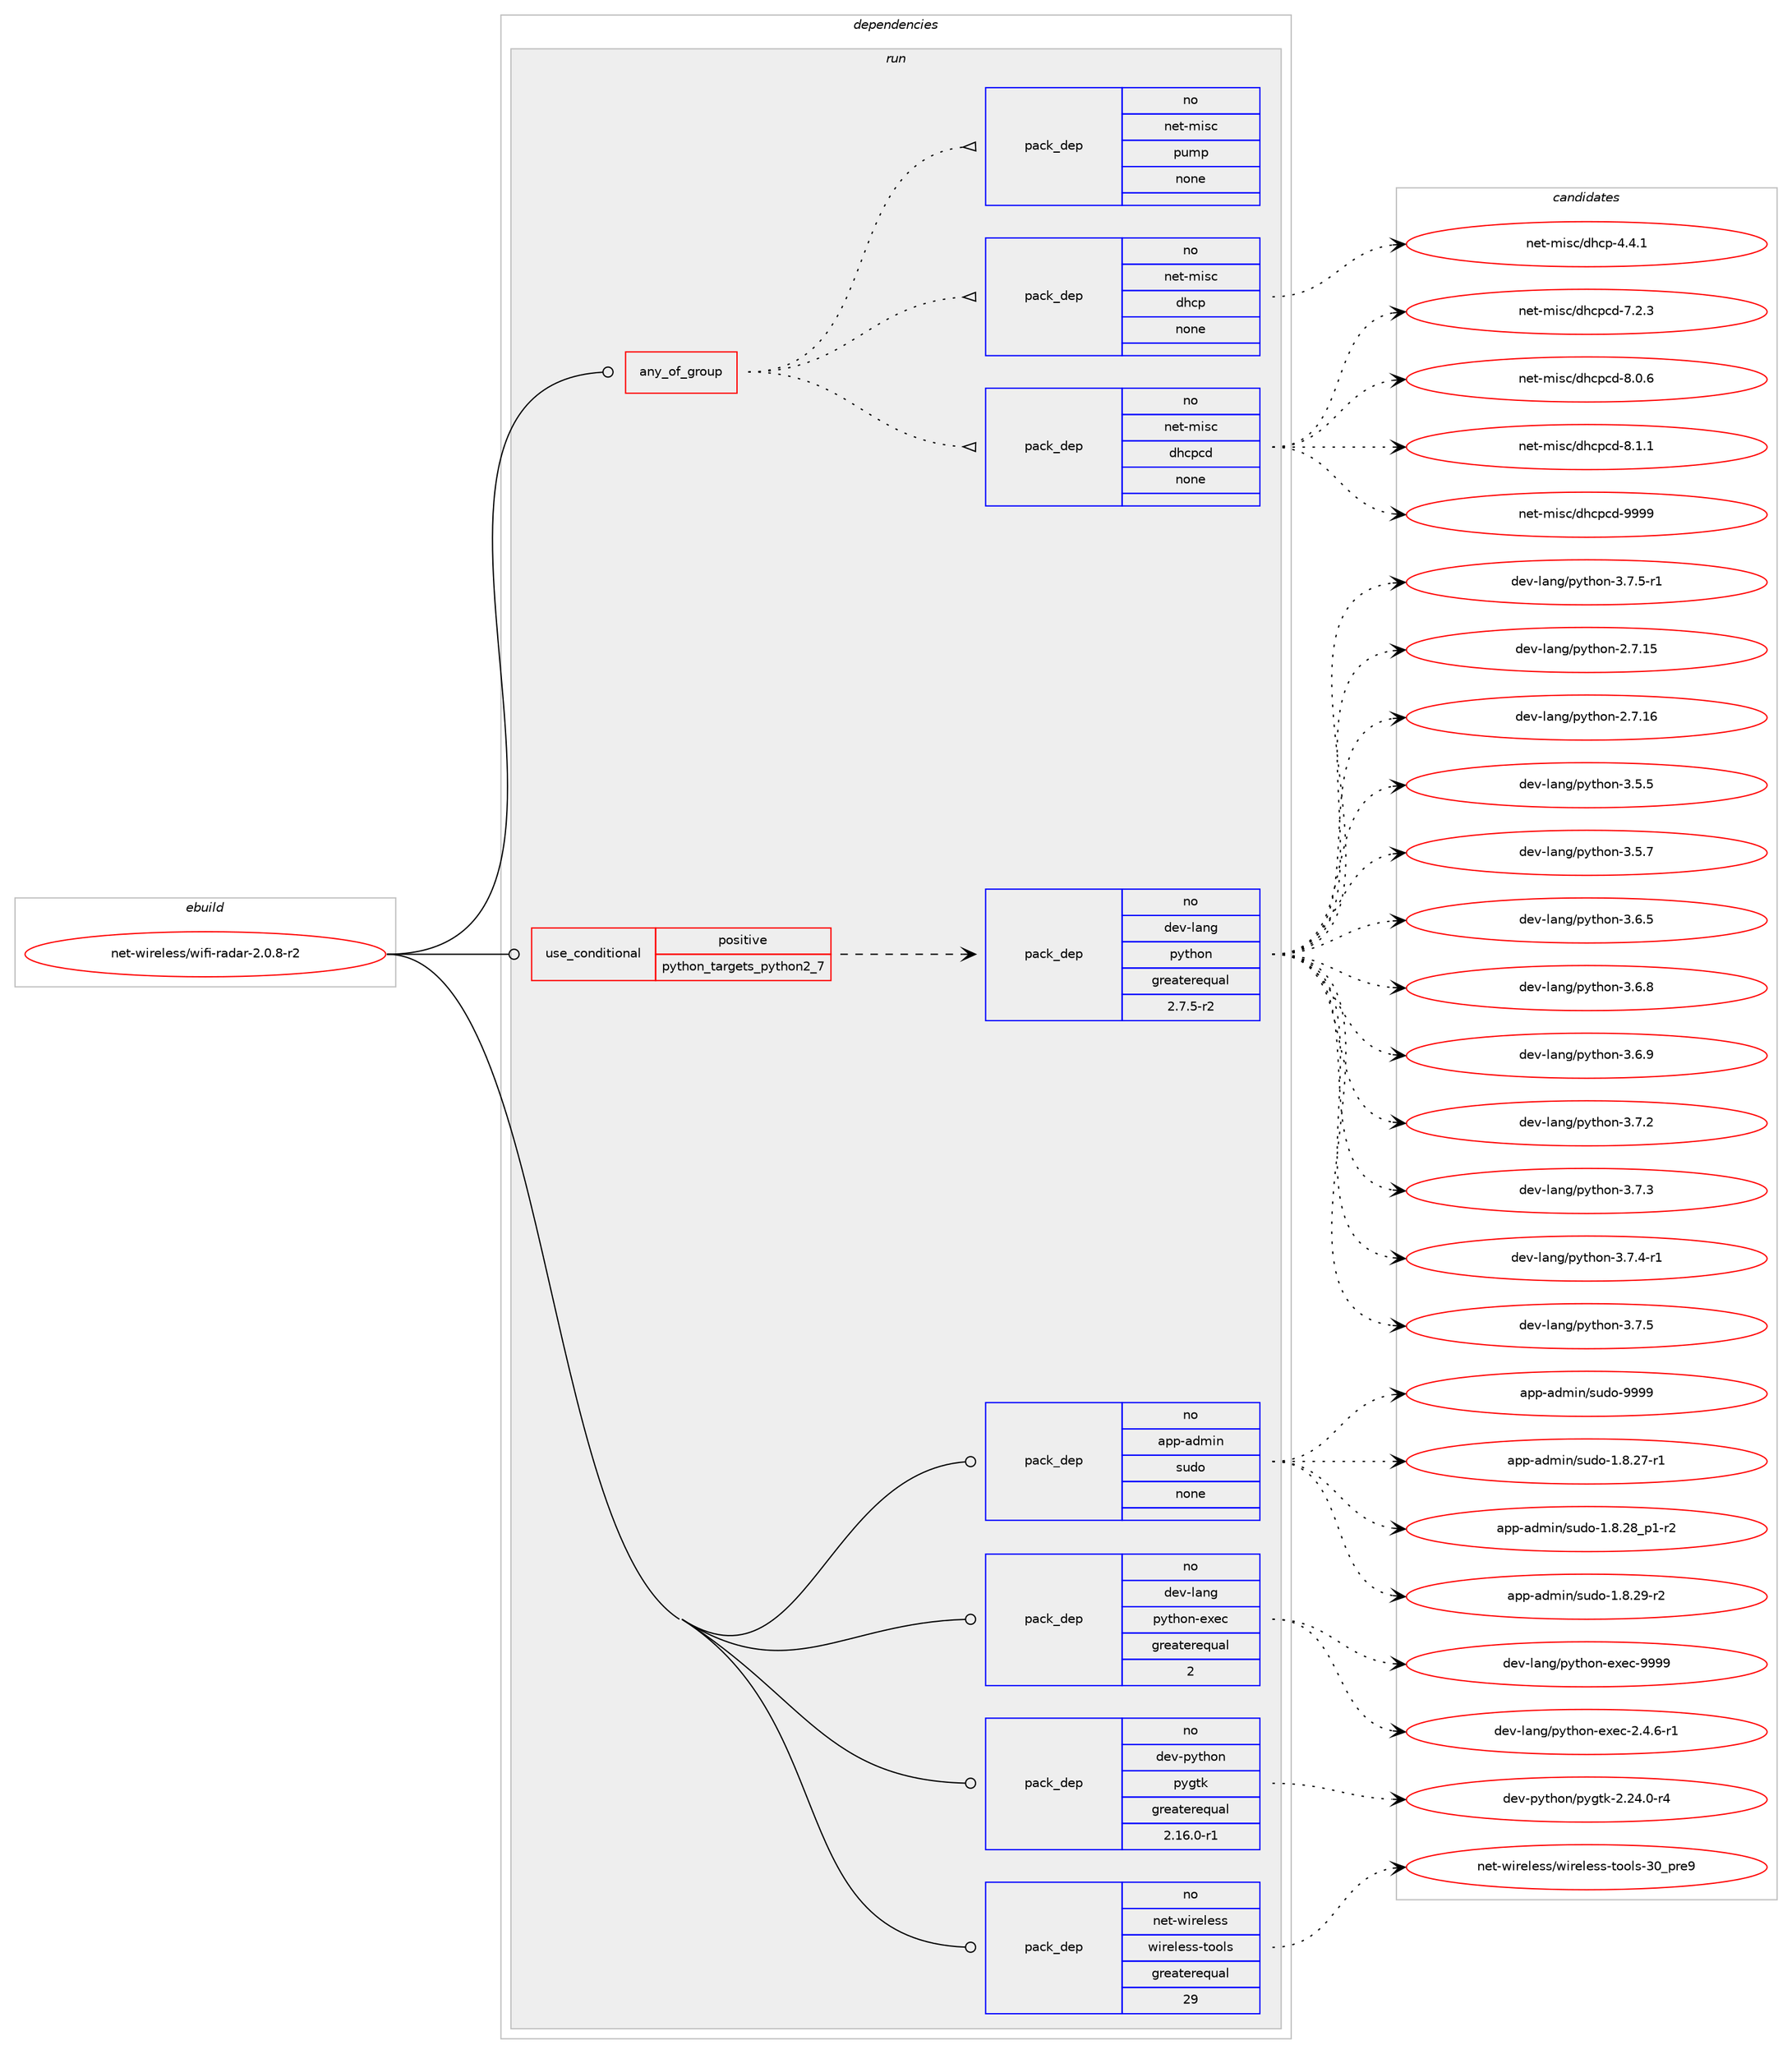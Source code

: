 digraph prolog {

# *************
# Graph options
# *************

newrank=true;
concentrate=true;
compound=true;
graph [rankdir=LR,fontname=Helvetica,fontsize=10,ranksep=1.5];#, ranksep=2.5, nodesep=0.2];
edge  [arrowhead=vee];
node  [fontname=Helvetica,fontsize=10];

# **********
# The ebuild
# **********

subgraph cluster_leftcol {
color=gray;
rank=same;
label=<<i>ebuild</i>>;
id [label="net-wireless/wifi-radar-2.0.8-r2", color=red, width=4, href="../net-wireless/wifi-radar-2.0.8-r2.svg"];
}

# ****************
# The dependencies
# ****************

subgraph cluster_midcol {
color=gray;
label=<<i>dependencies</i>>;
subgraph cluster_compile {
fillcolor="#eeeeee";
style=filled;
label=<<i>compile</i>>;
}
subgraph cluster_compileandrun {
fillcolor="#eeeeee";
style=filled;
label=<<i>compile and run</i>>;
}
subgraph cluster_run {
fillcolor="#eeeeee";
style=filled;
label=<<i>run</i>>;
subgraph any14427 {
dependency845563 [label=<<TABLE BORDER="0" CELLBORDER="1" CELLSPACING="0" CELLPADDING="4"><TR><TD CELLPADDING="10">any_of_group</TD></TR></TABLE>>, shape=none, color=red];subgraph pack624420 {
dependency845564 [label=<<TABLE BORDER="0" CELLBORDER="1" CELLSPACING="0" CELLPADDING="4" WIDTH="220"><TR><TD ROWSPAN="6" CELLPADDING="30">pack_dep</TD></TR><TR><TD WIDTH="110">no</TD></TR><TR><TD>net-misc</TD></TR><TR><TD>dhcpcd</TD></TR><TR><TD>none</TD></TR><TR><TD></TD></TR></TABLE>>, shape=none, color=blue];
}
dependency845563:e -> dependency845564:w [weight=20,style="dotted",arrowhead="oinv"];
subgraph pack624421 {
dependency845565 [label=<<TABLE BORDER="0" CELLBORDER="1" CELLSPACING="0" CELLPADDING="4" WIDTH="220"><TR><TD ROWSPAN="6" CELLPADDING="30">pack_dep</TD></TR><TR><TD WIDTH="110">no</TD></TR><TR><TD>net-misc</TD></TR><TR><TD>dhcp</TD></TR><TR><TD>none</TD></TR><TR><TD></TD></TR></TABLE>>, shape=none, color=blue];
}
dependency845563:e -> dependency845565:w [weight=20,style="dotted",arrowhead="oinv"];
subgraph pack624422 {
dependency845566 [label=<<TABLE BORDER="0" CELLBORDER="1" CELLSPACING="0" CELLPADDING="4" WIDTH="220"><TR><TD ROWSPAN="6" CELLPADDING="30">pack_dep</TD></TR><TR><TD WIDTH="110">no</TD></TR><TR><TD>net-misc</TD></TR><TR><TD>pump</TD></TR><TR><TD>none</TD></TR><TR><TD></TD></TR></TABLE>>, shape=none, color=blue];
}
dependency845563:e -> dependency845566:w [weight=20,style="dotted",arrowhead="oinv"];
}
id:e -> dependency845563:w [weight=20,style="solid",arrowhead="odot"];
subgraph cond206213 {
dependency845567 [label=<<TABLE BORDER="0" CELLBORDER="1" CELLSPACING="0" CELLPADDING="4"><TR><TD ROWSPAN="3" CELLPADDING="10">use_conditional</TD></TR><TR><TD>positive</TD></TR><TR><TD>python_targets_python2_7</TD></TR></TABLE>>, shape=none, color=red];
subgraph pack624423 {
dependency845568 [label=<<TABLE BORDER="0" CELLBORDER="1" CELLSPACING="0" CELLPADDING="4" WIDTH="220"><TR><TD ROWSPAN="6" CELLPADDING="30">pack_dep</TD></TR><TR><TD WIDTH="110">no</TD></TR><TR><TD>dev-lang</TD></TR><TR><TD>python</TD></TR><TR><TD>greaterequal</TD></TR><TR><TD>2.7.5-r2</TD></TR></TABLE>>, shape=none, color=blue];
}
dependency845567:e -> dependency845568:w [weight=20,style="dashed",arrowhead="vee"];
}
id:e -> dependency845567:w [weight=20,style="solid",arrowhead="odot"];
subgraph pack624424 {
dependency845569 [label=<<TABLE BORDER="0" CELLBORDER="1" CELLSPACING="0" CELLPADDING="4" WIDTH="220"><TR><TD ROWSPAN="6" CELLPADDING="30">pack_dep</TD></TR><TR><TD WIDTH="110">no</TD></TR><TR><TD>app-admin</TD></TR><TR><TD>sudo</TD></TR><TR><TD>none</TD></TR><TR><TD></TD></TR></TABLE>>, shape=none, color=blue];
}
id:e -> dependency845569:w [weight=20,style="solid",arrowhead="odot"];
subgraph pack624425 {
dependency845570 [label=<<TABLE BORDER="0" CELLBORDER="1" CELLSPACING="0" CELLPADDING="4" WIDTH="220"><TR><TD ROWSPAN="6" CELLPADDING="30">pack_dep</TD></TR><TR><TD WIDTH="110">no</TD></TR><TR><TD>dev-lang</TD></TR><TR><TD>python-exec</TD></TR><TR><TD>greaterequal</TD></TR><TR><TD>2</TD></TR></TABLE>>, shape=none, color=blue];
}
id:e -> dependency845570:w [weight=20,style="solid",arrowhead="odot"];
subgraph pack624426 {
dependency845571 [label=<<TABLE BORDER="0" CELLBORDER="1" CELLSPACING="0" CELLPADDING="4" WIDTH="220"><TR><TD ROWSPAN="6" CELLPADDING="30">pack_dep</TD></TR><TR><TD WIDTH="110">no</TD></TR><TR><TD>dev-python</TD></TR><TR><TD>pygtk</TD></TR><TR><TD>greaterequal</TD></TR><TR><TD>2.16.0-r1</TD></TR></TABLE>>, shape=none, color=blue];
}
id:e -> dependency845571:w [weight=20,style="solid",arrowhead="odot"];
subgraph pack624427 {
dependency845572 [label=<<TABLE BORDER="0" CELLBORDER="1" CELLSPACING="0" CELLPADDING="4" WIDTH="220"><TR><TD ROWSPAN="6" CELLPADDING="30">pack_dep</TD></TR><TR><TD WIDTH="110">no</TD></TR><TR><TD>net-wireless</TD></TR><TR><TD>wireless-tools</TD></TR><TR><TD>greaterequal</TD></TR><TR><TD>29</TD></TR></TABLE>>, shape=none, color=blue];
}
id:e -> dependency845572:w [weight=20,style="solid",arrowhead="odot"];
}
}

# **************
# The candidates
# **************

subgraph cluster_choices {
rank=same;
color=gray;
label=<<i>candidates</i>>;

subgraph choice624420 {
color=black;
nodesep=1;
choice1101011164510910511599471001049911299100455546504651 [label="net-misc/dhcpcd-7.2.3", color=red, width=4,href="../net-misc/dhcpcd-7.2.3.svg"];
choice1101011164510910511599471001049911299100455646484654 [label="net-misc/dhcpcd-8.0.6", color=red, width=4,href="../net-misc/dhcpcd-8.0.6.svg"];
choice1101011164510910511599471001049911299100455646494649 [label="net-misc/dhcpcd-8.1.1", color=red, width=4,href="../net-misc/dhcpcd-8.1.1.svg"];
choice11010111645109105115994710010499112991004557575757 [label="net-misc/dhcpcd-9999", color=red, width=4,href="../net-misc/dhcpcd-9999.svg"];
dependency845564:e -> choice1101011164510910511599471001049911299100455546504651:w [style=dotted,weight="100"];
dependency845564:e -> choice1101011164510910511599471001049911299100455646484654:w [style=dotted,weight="100"];
dependency845564:e -> choice1101011164510910511599471001049911299100455646494649:w [style=dotted,weight="100"];
dependency845564:e -> choice11010111645109105115994710010499112991004557575757:w [style=dotted,weight="100"];
}
subgraph choice624421 {
color=black;
nodesep=1;
choice11010111645109105115994710010499112455246524649 [label="net-misc/dhcp-4.4.1", color=red, width=4,href="../net-misc/dhcp-4.4.1.svg"];
dependency845565:e -> choice11010111645109105115994710010499112455246524649:w [style=dotted,weight="100"];
}
subgraph choice624422 {
color=black;
nodesep=1;
}
subgraph choice624423 {
color=black;
nodesep=1;
choice10010111845108971101034711212111610411111045504655464953 [label="dev-lang/python-2.7.15", color=red, width=4,href="../dev-lang/python-2.7.15.svg"];
choice10010111845108971101034711212111610411111045504655464954 [label="dev-lang/python-2.7.16", color=red, width=4,href="../dev-lang/python-2.7.16.svg"];
choice100101118451089711010347112121116104111110455146534653 [label="dev-lang/python-3.5.5", color=red, width=4,href="../dev-lang/python-3.5.5.svg"];
choice100101118451089711010347112121116104111110455146534655 [label="dev-lang/python-3.5.7", color=red, width=4,href="../dev-lang/python-3.5.7.svg"];
choice100101118451089711010347112121116104111110455146544653 [label="dev-lang/python-3.6.5", color=red, width=4,href="../dev-lang/python-3.6.5.svg"];
choice100101118451089711010347112121116104111110455146544656 [label="dev-lang/python-3.6.8", color=red, width=4,href="../dev-lang/python-3.6.8.svg"];
choice100101118451089711010347112121116104111110455146544657 [label="dev-lang/python-3.6.9", color=red, width=4,href="../dev-lang/python-3.6.9.svg"];
choice100101118451089711010347112121116104111110455146554650 [label="dev-lang/python-3.7.2", color=red, width=4,href="../dev-lang/python-3.7.2.svg"];
choice100101118451089711010347112121116104111110455146554651 [label="dev-lang/python-3.7.3", color=red, width=4,href="../dev-lang/python-3.7.3.svg"];
choice1001011184510897110103471121211161041111104551465546524511449 [label="dev-lang/python-3.7.4-r1", color=red, width=4,href="../dev-lang/python-3.7.4-r1.svg"];
choice100101118451089711010347112121116104111110455146554653 [label="dev-lang/python-3.7.5", color=red, width=4,href="../dev-lang/python-3.7.5.svg"];
choice1001011184510897110103471121211161041111104551465546534511449 [label="dev-lang/python-3.7.5-r1", color=red, width=4,href="../dev-lang/python-3.7.5-r1.svg"];
dependency845568:e -> choice10010111845108971101034711212111610411111045504655464953:w [style=dotted,weight="100"];
dependency845568:e -> choice10010111845108971101034711212111610411111045504655464954:w [style=dotted,weight="100"];
dependency845568:e -> choice100101118451089711010347112121116104111110455146534653:w [style=dotted,weight="100"];
dependency845568:e -> choice100101118451089711010347112121116104111110455146534655:w [style=dotted,weight="100"];
dependency845568:e -> choice100101118451089711010347112121116104111110455146544653:w [style=dotted,weight="100"];
dependency845568:e -> choice100101118451089711010347112121116104111110455146544656:w [style=dotted,weight="100"];
dependency845568:e -> choice100101118451089711010347112121116104111110455146544657:w [style=dotted,weight="100"];
dependency845568:e -> choice100101118451089711010347112121116104111110455146554650:w [style=dotted,weight="100"];
dependency845568:e -> choice100101118451089711010347112121116104111110455146554651:w [style=dotted,weight="100"];
dependency845568:e -> choice1001011184510897110103471121211161041111104551465546524511449:w [style=dotted,weight="100"];
dependency845568:e -> choice100101118451089711010347112121116104111110455146554653:w [style=dotted,weight="100"];
dependency845568:e -> choice1001011184510897110103471121211161041111104551465546534511449:w [style=dotted,weight="100"];
}
subgraph choice624424 {
color=black;
nodesep=1;
choice97112112459710010910511047115117100111454946564650554511449 [label="app-admin/sudo-1.8.27-r1", color=red, width=4,href="../app-admin/sudo-1.8.27-r1.svg"];
choice971121124597100109105110471151171001114549465646505695112494511450 [label="app-admin/sudo-1.8.28_p1-r2", color=red, width=4,href="../app-admin/sudo-1.8.28_p1-r2.svg"];
choice97112112459710010910511047115117100111454946564650574511450 [label="app-admin/sudo-1.8.29-r2", color=red, width=4,href="../app-admin/sudo-1.8.29-r2.svg"];
choice971121124597100109105110471151171001114557575757 [label="app-admin/sudo-9999", color=red, width=4,href="../app-admin/sudo-9999.svg"];
dependency845569:e -> choice97112112459710010910511047115117100111454946564650554511449:w [style=dotted,weight="100"];
dependency845569:e -> choice971121124597100109105110471151171001114549465646505695112494511450:w [style=dotted,weight="100"];
dependency845569:e -> choice97112112459710010910511047115117100111454946564650574511450:w [style=dotted,weight="100"];
dependency845569:e -> choice971121124597100109105110471151171001114557575757:w [style=dotted,weight="100"];
}
subgraph choice624425 {
color=black;
nodesep=1;
choice10010111845108971101034711212111610411111045101120101994550465246544511449 [label="dev-lang/python-exec-2.4.6-r1", color=red, width=4,href="../dev-lang/python-exec-2.4.6-r1.svg"];
choice10010111845108971101034711212111610411111045101120101994557575757 [label="dev-lang/python-exec-9999", color=red, width=4,href="../dev-lang/python-exec-9999.svg"];
dependency845570:e -> choice10010111845108971101034711212111610411111045101120101994550465246544511449:w [style=dotted,weight="100"];
dependency845570:e -> choice10010111845108971101034711212111610411111045101120101994557575757:w [style=dotted,weight="100"];
}
subgraph choice624426 {
color=black;
nodesep=1;
choice1001011184511212111610411111047112121103116107455046505246484511452 [label="dev-python/pygtk-2.24.0-r4", color=red, width=4,href="../dev-python/pygtk-2.24.0-r4.svg"];
dependency845571:e -> choice1001011184511212111610411111047112121103116107455046505246484511452:w [style=dotted,weight="100"];
}
subgraph choice624427 {
color=black;
nodesep=1;
choice1101011164511910511410110810111511547119105114101108101115115451161111111081154551489511211410157 [label="net-wireless/wireless-tools-30_pre9", color=red, width=4,href="../net-wireless/wireless-tools-30_pre9.svg"];
dependency845572:e -> choice1101011164511910511410110810111511547119105114101108101115115451161111111081154551489511211410157:w [style=dotted,weight="100"];
}
}

}
